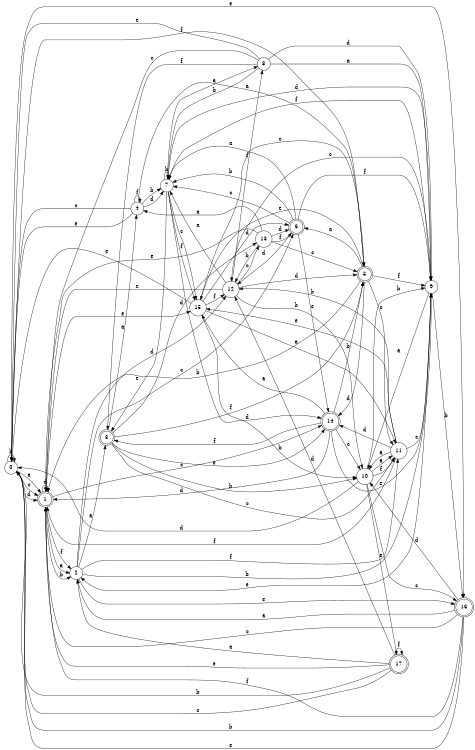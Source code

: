 digraph n15_3 {
__start0 [label="" shape="none"];

rankdir=LR;
size="8,5";

s0 [style="filled", color="black", fillcolor="white" shape="circle", label="0"];
s1 [style="rounded,filled", color="black", fillcolor="white" shape="doublecircle", label="1"];
s2 [style="filled", color="black", fillcolor="white" shape="circle", label="2"];
s3 [style="rounded,filled", color="black", fillcolor="white" shape="doublecircle", label="3"];
s4 [style="filled", color="black", fillcolor="white" shape="circle", label="4"];
s5 [style="rounded,filled", color="black", fillcolor="white" shape="doublecircle", label="5"];
s6 [style="rounded,filled", color="black", fillcolor="white" shape="doublecircle", label="6"];
s7 [style="filled", color="black", fillcolor="white" shape="circle", label="7"];
s8 [style="filled", color="black", fillcolor="white" shape="circle", label="8"];
s9 [style="filled", color="black", fillcolor="white" shape="circle", label="9"];
s10 [style="filled", color="black", fillcolor="white" shape="circle", label="10"];
s11 [style="filled", color="black", fillcolor="white" shape="circle", label="11"];
s12 [style="filled", color="black", fillcolor="white" shape="circle", label="12"];
s13 [style="filled", color="black", fillcolor="white" shape="circle", label="13"];
s14 [style="rounded,filled", color="black", fillcolor="white" shape="doublecircle", label="14"];
s15 [style="filled", color="black", fillcolor="white" shape="circle", label="15"];
s16 [style="rounded,filled", color="black", fillcolor="white" shape="doublecircle", label="16"];
s17 [style="rounded,filled", color="black", fillcolor="white" shape="doublecircle", label="17"];
s0 -> s1 [label="a"];
s0 -> s0 [label="b"];
s0 -> s1 [label="c"];
s0 -> s1 [label="d"];
s0 -> s16 [label="e"];
s0 -> s5 [label="f"];
s1 -> s2 [label="a"];
s1 -> s2 [label="b"];
s1 -> s14 [label="c"];
s1 -> s1 [label="d"];
s1 -> s15 [label="e"];
s1 -> s2 [label="f"];
s2 -> s3 [label="a"];
s2 -> s9 [label="b"];
s2 -> s6 [label="c"];
s2 -> s12 [label="d"];
s2 -> s16 [label="e"];
s2 -> s11 [label="f"];
s3 -> s4 [label="a"];
s3 -> s10 [label="b"];
s3 -> s11 [label="c"];
s3 -> s13 [label="d"];
s3 -> s14 [label="e"];
s3 -> s5 [label="f"];
s4 -> s5 [label="a"];
s4 -> s7 [label="b"];
s4 -> s0 [label="c"];
s4 -> s7 [label="d"];
s4 -> s0 [label="e"];
s4 -> s4 [label="f"];
s5 -> s6 [label="a"];
s5 -> s1 [label="b"];
s5 -> s11 [label="c"];
s5 -> s14 [label="d"];
s5 -> s15 [label="e"];
s5 -> s9 [label="f"];
s6 -> s7 [label="a"];
s6 -> s7 [label="b"];
s6 -> s7 [label="c"];
s6 -> s12 [label="d"];
s6 -> s14 [label="e"];
s6 -> s9 [label="f"];
s7 -> s8 [label="a"];
s7 -> s7 [label="b"];
s7 -> s15 [label="c"];
s7 -> s14 [label="d"];
s7 -> s3 [label="e"];
s7 -> s15 [label="f"];
s8 -> s9 [label="a"];
s8 -> s7 [label="b"];
s8 -> s1 [label="c"];
s8 -> s9 [label="d"];
s8 -> s0 [label="e"];
s8 -> s3 [label="f"];
s9 -> s10 [label="a"];
s9 -> s16 [label="b"];
s9 -> s12 [label="c"];
s9 -> s7 [label="d"];
s9 -> s2 [label="e"];
s9 -> s7 [label="f"];
s10 -> s11 [label="a"];
s10 -> s9 [label="b"];
s10 -> s16 [label="c"];
s10 -> s0 [label="d"];
s10 -> s17 [label="e"];
s10 -> s11 [label="f"];
s11 -> s10 [label="a"];
s11 -> s12 [label="b"];
s11 -> s9 [label="c"];
s11 -> s14 [label="d"];
s11 -> s15 [label="e"];
s11 -> s1 [label="f"];
s12 -> s7 [label="a"];
s12 -> s10 [label="b"];
s12 -> s13 [label="c"];
s12 -> s5 [label="d"];
s12 -> s1 [label="e"];
s12 -> s8 [label="f"];
s13 -> s4 [label="a"];
s13 -> s12 [label="b"];
s13 -> s5 [label="c"];
s13 -> s6 [label="d"];
s13 -> s1 [label="e"];
s13 -> s6 [label="f"];
s14 -> s15 [label="a"];
s14 -> s5 [label="b"];
s14 -> s10 [label="c"];
s14 -> s1 [label="d"];
s14 -> s9 [label="e"];
s14 -> s3 [label="f"];
s15 -> s11 [label="a"];
s15 -> s10 [label="b"];
s15 -> s5 [label="c"];
s15 -> s6 [label="d"];
s15 -> s0 [label="e"];
s15 -> s12 [label="f"];
s16 -> s2 [label="a"];
s16 -> s0 [label="b"];
s16 -> s1 [label="c"];
s16 -> s10 [label="d"];
s16 -> s0 [label="e"];
s16 -> s1 [label="f"];
s17 -> s2 [label="a"];
s17 -> s0 [label="b"];
s17 -> s0 [label="c"];
s17 -> s12 [label="d"];
s17 -> s1 [label="e"];
s17 -> s17 [label="f"];

}